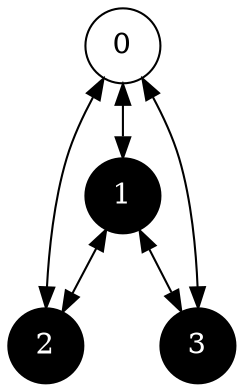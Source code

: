 digraph Visualize_graph {
	0 [fillcolor=white fontcolor=black shape=circle style=filled]
	1 [fillcolor=black fontcolor=white shape=circle style=filled]
	2 [fillcolor=black fontcolor=white shape=circle style=filled]
	3 [fillcolor=black fontcolor=white shape=circle style=filled]
	0 -> 1 [dir=both]
	0 -> 2 [dir=both]
	0 -> 3 [dir=both]
	1 -> 2 [dir=both]
	1 -> 3 [dir=both]
}
